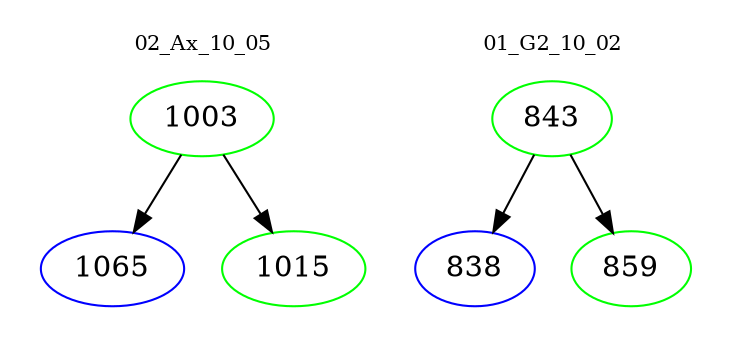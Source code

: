 digraph{
subgraph cluster_0 {
color = white
label = "02_Ax_10_05";
fontsize=10;
T0_1003 [label="1003", color="green"]
T0_1003 -> T0_1065 [color="black"]
T0_1065 [label="1065", color="blue"]
T0_1003 -> T0_1015 [color="black"]
T0_1015 [label="1015", color="green"]
}
subgraph cluster_1 {
color = white
label = "01_G2_10_02";
fontsize=10;
T1_843 [label="843", color="green"]
T1_843 -> T1_838 [color="black"]
T1_838 [label="838", color="blue"]
T1_843 -> T1_859 [color="black"]
T1_859 [label="859", color="green"]
}
}
